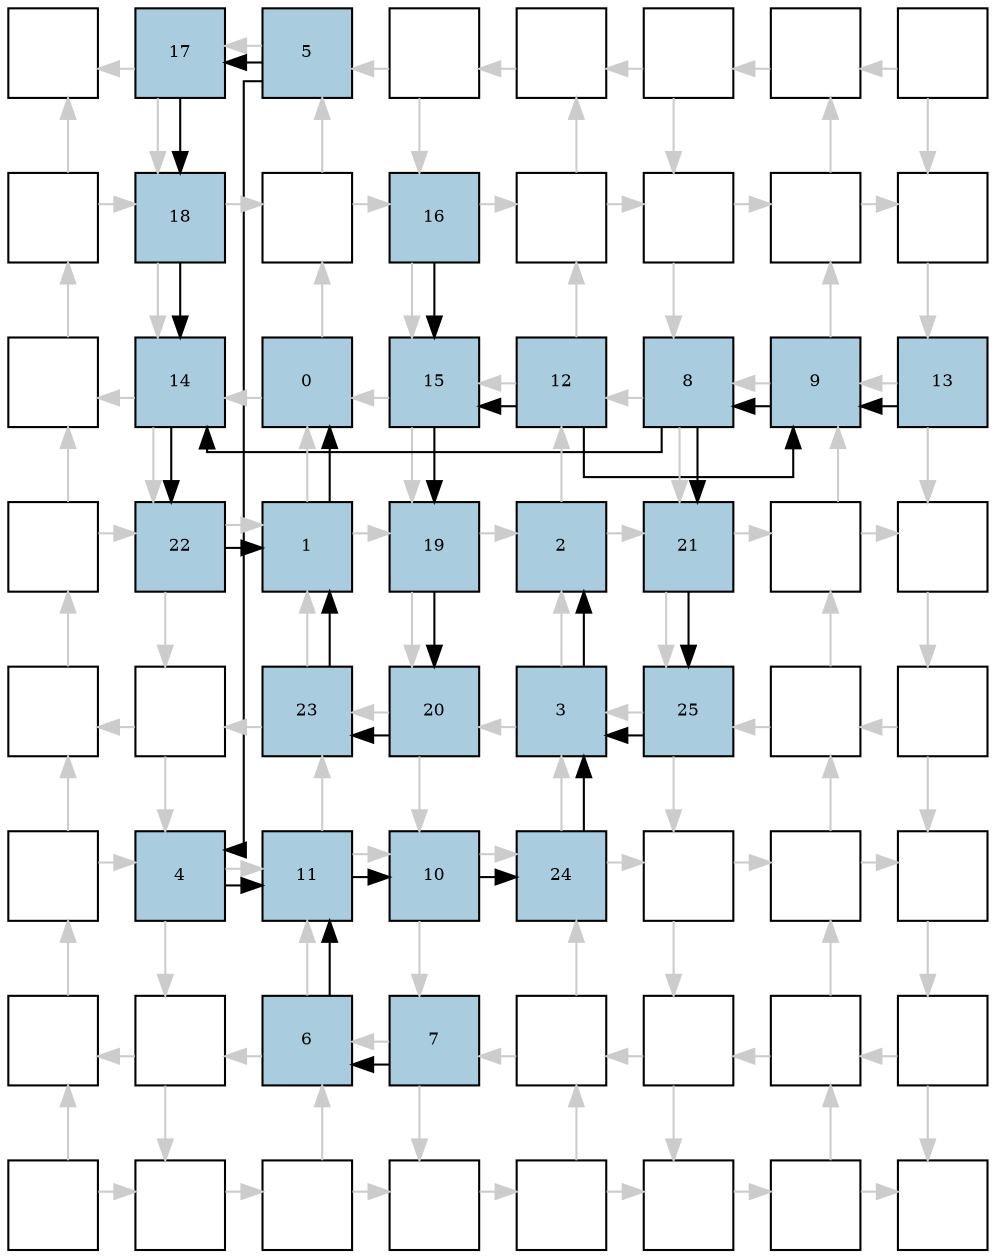 digraph layout{
rankdir=TB; 

splines=ortho; 

node [style=filled shape=square fixedsize=true width=0.6];
0[label="", fontsize=8, fillcolor="#ffffff"];
1[label="17", fontsize=8, fillcolor="#a9ccde"];
2[label="5", fontsize=8, fillcolor="#a9ccde"];
3[label="", fontsize=8, fillcolor="#ffffff"];
4[label="", fontsize=8, fillcolor="#ffffff"];
5[label="", fontsize=8, fillcolor="#ffffff"];
6[label="", fontsize=8, fillcolor="#ffffff"];
7[label="", fontsize=8, fillcolor="#ffffff"];
8[label="", fontsize=8, fillcolor="#ffffff"];
9[label="18", fontsize=8, fillcolor="#a9ccde"];
10[label="", fontsize=8, fillcolor="#ffffff"];
11[label="16", fontsize=8, fillcolor="#a9ccde"];
12[label="", fontsize=8, fillcolor="#ffffff"];
13[label="", fontsize=8, fillcolor="#ffffff"];
14[label="", fontsize=8, fillcolor="#ffffff"];
15[label="", fontsize=8, fillcolor="#ffffff"];
16[label="", fontsize=8, fillcolor="#ffffff"];
17[label="14", fontsize=8, fillcolor="#a9ccde"];
18[label="0", fontsize=8, fillcolor="#a9ccde"];
19[label="15", fontsize=8, fillcolor="#a9ccde"];
20[label="12", fontsize=8, fillcolor="#a9ccde"];
21[label="8", fontsize=8, fillcolor="#a9ccde"];
22[label="9", fontsize=8, fillcolor="#a9ccde"];
23[label="13", fontsize=8, fillcolor="#a9ccde"];
24[label="", fontsize=8, fillcolor="#ffffff"];
25[label="22", fontsize=8, fillcolor="#a9ccde"];
26[label="1", fontsize=8, fillcolor="#a9ccde"];
27[label="19", fontsize=8, fillcolor="#a9ccde"];
28[label="2", fontsize=8, fillcolor="#a9ccde"];
29[label="21", fontsize=8, fillcolor="#a9ccde"];
30[label="", fontsize=8, fillcolor="#ffffff"];
31[label="", fontsize=8, fillcolor="#ffffff"];
32[label="", fontsize=8, fillcolor="#ffffff"];
33[label="", fontsize=8, fillcolor="#ffffff"];
34[label="23", fontsize=8, fillcolor="#a9ccde"];
35[label="20", fontsize=8, fillcolor="#a9ccde"];
36[label="3", fontsize=8, fillcolor="#a9ccde"];
37[label="25", fontsize=8, fillcolor="#a9ccde"];
38[label="", fontsize=8, fillcolor="#ffffff"];
39[label="", fontsize=8, fillcolor="#ffffff"];
40[label="", fontsize=8, fillcolor="#ffffff"];
41[label="4", fontsize=8, fillcolor="#a9ccde"];
42[label="11", fontsize=8, fillcolor="#a9ccde"];
43[label="10", fontsize=8, fillcolor="#a9ccde"];
44[label="24", fontsize=8, fillcolor="#a9ccde"];
45[label="", fontsize=8, fillcolor="#ffffff"];
46[label="", fontsize=8, fillcolor="#ffffff"];
47[label="", fontsize=8, fillcolor="#ffffff"];
48[label="", fontsize=8, fillcolor="#ffffff"];
49[label="", fontsize=8, fillcolor="#ffffff"];
50[label="6", fontsize=8, fillcolor="#a9ccde"];
51[label="7", fontsize=8, fillcolor="#a9ccde"];
52[label="", fontsize=8, fillcolor="#ffffff"];
53[label="", fontsize=8, fillcolor="#ffffff"];
54[label="", fontsize=8, fillcolor="#ffffff"];
55[label="", fontsize=8, fillcolor="#ffffff"];
56[label="", fontsize=8, fillcolor="#ffffff"];
57[label="", fontsize=8, fillcolor="#ffffff"];
58[label="", fontsize=8, fillcolor="#ffffff"];
59[label="", fontsize=8, fillcolor="#ffffff"];
60[label="", fontsize=8, fillcolor="#ffffff"];
61[label="", fontsize=8, fillcolor="#ffffff"];
62[label="", fontsize=8, fillcolor="#ffffff"];
63[label="", fontsize=8, fillcolor="#ffffff"];
edge [constraint=false, style=vis];
1 -> 0 [color="#cccccc"];
1 -> 9 [color="#cccccc"];
2 -> 1 [color="#cccccc"];
3 -> 2 [color="#cccccc"];
3 -> 11 [color="#cccccc"];
4 -> 3 [color="#cccccc"];
5 -> 4 [color="#cccccc"];
5 -> 13 [color="#cccccc"];
6 -> 5 [color="#cccccc"];
7 -> 6 [color="#cccccc"];
7 -> 15 [color="#cccccc"];
8 -> 9 [color="#cccccc"];
8 -> 0 [color="#cccccc"];
9 -> 17 [color="#cccccc"];
9 -> 10 [color="#cccccc"];
10 -> 11 [color="#cccccc"];
10 -> 2 [color="#cccccc"];
11 -> 19 [color="#cccccc"];
11 -> 12 [color="#cccccc"];
12 -> 13 [color="#cccccc"];
12 -> 4 [color="#cccccc"];
13 -> 21 [color="#cccccc"];
13 -> 14 [color="#cccccc"];
14 -> 15 [color="#cccccc"];
14 -> 6 [color="#cccccc"];
15 -> 23 [color="#cccccc"];
16 -> 8 [color="#cccccc"];
17 -> 16 [color="#cccccc"];
17 -> 25 [color="#cccccc"];
18 -> 10 [color="#cccccc"];
18 -> 17 [color="#cccccc"];
19 -> 18 [color="#cccccc"];
19 -> 27 [color="#cccccc"];
20 -> 12 [color="#cccccc"];
20 -> 19 [color="#cccccc"];
21 -> 20 [color="#cccccc"];
21 -> 29 [color="#cccccc"];
22 -> 14 [color="#cccccc"];
22 -> 21 [color="#cccccc"];
23 -> 22 [color="#cccccc"];
23 -> 31 [color="#cccccc"];
24 -> 25 [color="#cccccc"];
24 -> 16 [color="#cccccc"];
25 -> 33 [color="#cccccc"];
25 -> 26 [color="#cccccc"];
26 -> 27 [color="#cccccc"];
26 -> 18 [color="#cccccc"];
27 -> 35 [color="#cccccc"];
27 -> 28 [color="#cccccc"];
28 -> 29 [color="#cccccc"];
28 -> 20 [color="#cccccc"];
29 -> 37 [color="#cccccc"];
29 -> 30 [color="#cccccc"];
30 -> 31 [color="#cccccc"];
30 -> 22 [color="#cccccc"];
31 -> 39 [color="#cccccc"];
32 -> 24 [color="#cccccc"];
33 -> 32 [color="#cccccc"];
33 -> 41 [color="#cccccc"];
34 -> 26 [color="#cccccc"];
34 -> 33 [color="#cccccc"];
35 -> 34 [color="#cccccc"];
35 -> 43 [color="#cccccc"];
36 -> 28 [color="#cccccc"];
36 -> 35 [color="#cccccc"];
37 -> 36 [color="#cccccc"];
37 -> 45 [color="#cccccc"];
38 -> 30 [color="#cccccc"];
38 -> 37 [color="#cccccc"];
39 -> 38 [color="#cccccc"];
39 -> 47 [color="#cccccc"];
40 -> 41 [color="#cccccc"];
40 -> 32 [color="#cccccc"];
41 -> 49 [color="#cccccc"];
41 -> 42 [color="#cccccc"];
42 -> 43 [color="#cccccc"];
42 -> 34 [color="#cccccc"];
43 -> 51 [color="#cccccc"];
43 -> 44 [color="#cccccc"];
44 -> 45 [color="#cccccc"];
44 -> 36 [color="#cccccc"];
45 -> 53 [color="#cccccc"];
45 -> 46 [color="#cccccc"];
46 -> 47 [color="#cccccc"];
46 -> 38 [color="#cccccc"];
47 -> 55 [color="#cccccc"];
48 -> 40 [color="#cccccc"];
49 -> 48 [color="#cccccc"];
49 -> 57 [color="#cccccc"];
50 -> 42 [color="#cccccc"];
50 -> 49 [color="#cccccc"];
51 -> 50 [color="#cccccc"];
51 -> 59 [color="#cccccc"];
52 -> 44 [color="#cccccc"];
52 -> 51 [color="#cccccc"];
53 -> 52 [color="#cccccc"];
53 -> 61 [color="#cccccc"];
54 -> 46 [color="#cccccc"];
54 -> 53 [color="#cccccc"];
55 -> 54 [color="#cccccc"];
55 -> 63 [color="#cccccc"];
56 -> 57 [color="#cccccc"];
56 -> 48 [color="#cccccc"];
57 -> 58 [color="#cccccc"];
58 -> 59 [color="#cccccc"];
58 -> 50 [color="#cccccc"];
59 -> 60 [color="#cccccc"];
60 -> 61 [color="#cccccc"];
60 -> 52 [color="#cccccc"];
61 -> 62 [color="#cccccc"];
62 -> 63 [color="#cccccc"];
62 -> 54 [color="#cccccc"];
20 -> 22;
23 -> 22;
42 -> 43;
22 -> 21;
51 -> 50;
2 -> 41;
11 -> 19;
20 -> 19;
36 -> 28;
2 -> 1;
1 -> 9;
9 -> 17;
21 -> 17;
17 -> 25;
25 -> 26;
19 -> 27;
27 -> 35;
35 -> 34;
34 -> 26;
26 -> 18;
50 -> 42;
41 -> 42;
43 -> 44;
44 -> 36;
21 -> 29;
29 -> 37;
37 -> 36;
edge [constraint=true, style=invis];
0 -> 8 -> 16 -> 24 -> 32 -> 40 -> 48 -> 56;
1 -> 9 -> 17 -> 25 -> 33 -> 41 -> 49 -> 57;
2 -> 10 -> 18 -> 26 -> 34 -> 42 -> 50 -> 58;
3 -> 11 -> 19 -> 27 -> 35 -> 43 -> 51 -> 59;
4 -> 12 -> 20 -> 28 -> 36 -> 44 -> 52 -> 60;
5 -> 13 -> 21 -> 29 -> 37 -> 45 -> 53 -> 61;
6 -> 14 -> 22 -> 30 -> 38 -> 46 -> 54 -> 62;
7 -> 15 -> 23 -> 31 -> 39 -> 47 -> 55 -> 63;
rank = same { 0 -> 1 -> 2 -> 3 -> 4 -> 5 -> 6 -> 7;};
rank = same { 8 -> 9 -> 10 -> 11 -> 12 -> 13 -> 14 -> 15;};
rank = same { 16 -> 17 -> 18 -> 19 -> 20 -> 21 -> 22 -> 23;};
rank = same { 24 -> 25 -> 26 -> 27 -> 28 -> 29 -> 30 -> 31;};
rank = same { 32 -> 33 -> 34 -> 35 -> 36 -> 37 -> 38 -> 39;};
rank = same { 40 -> 41 -> 42 -> 43 -> 44 -> 45 -> 46 -> 47;};
rank = same { 48 -> 49 -> 50 -> 51 -> 52 -> 53 -> 54 -> 55;};
rank = same { 56 -> 57 -> 58 -> 59 -> 60 -> 61 -> 62 -> 63;};
}
